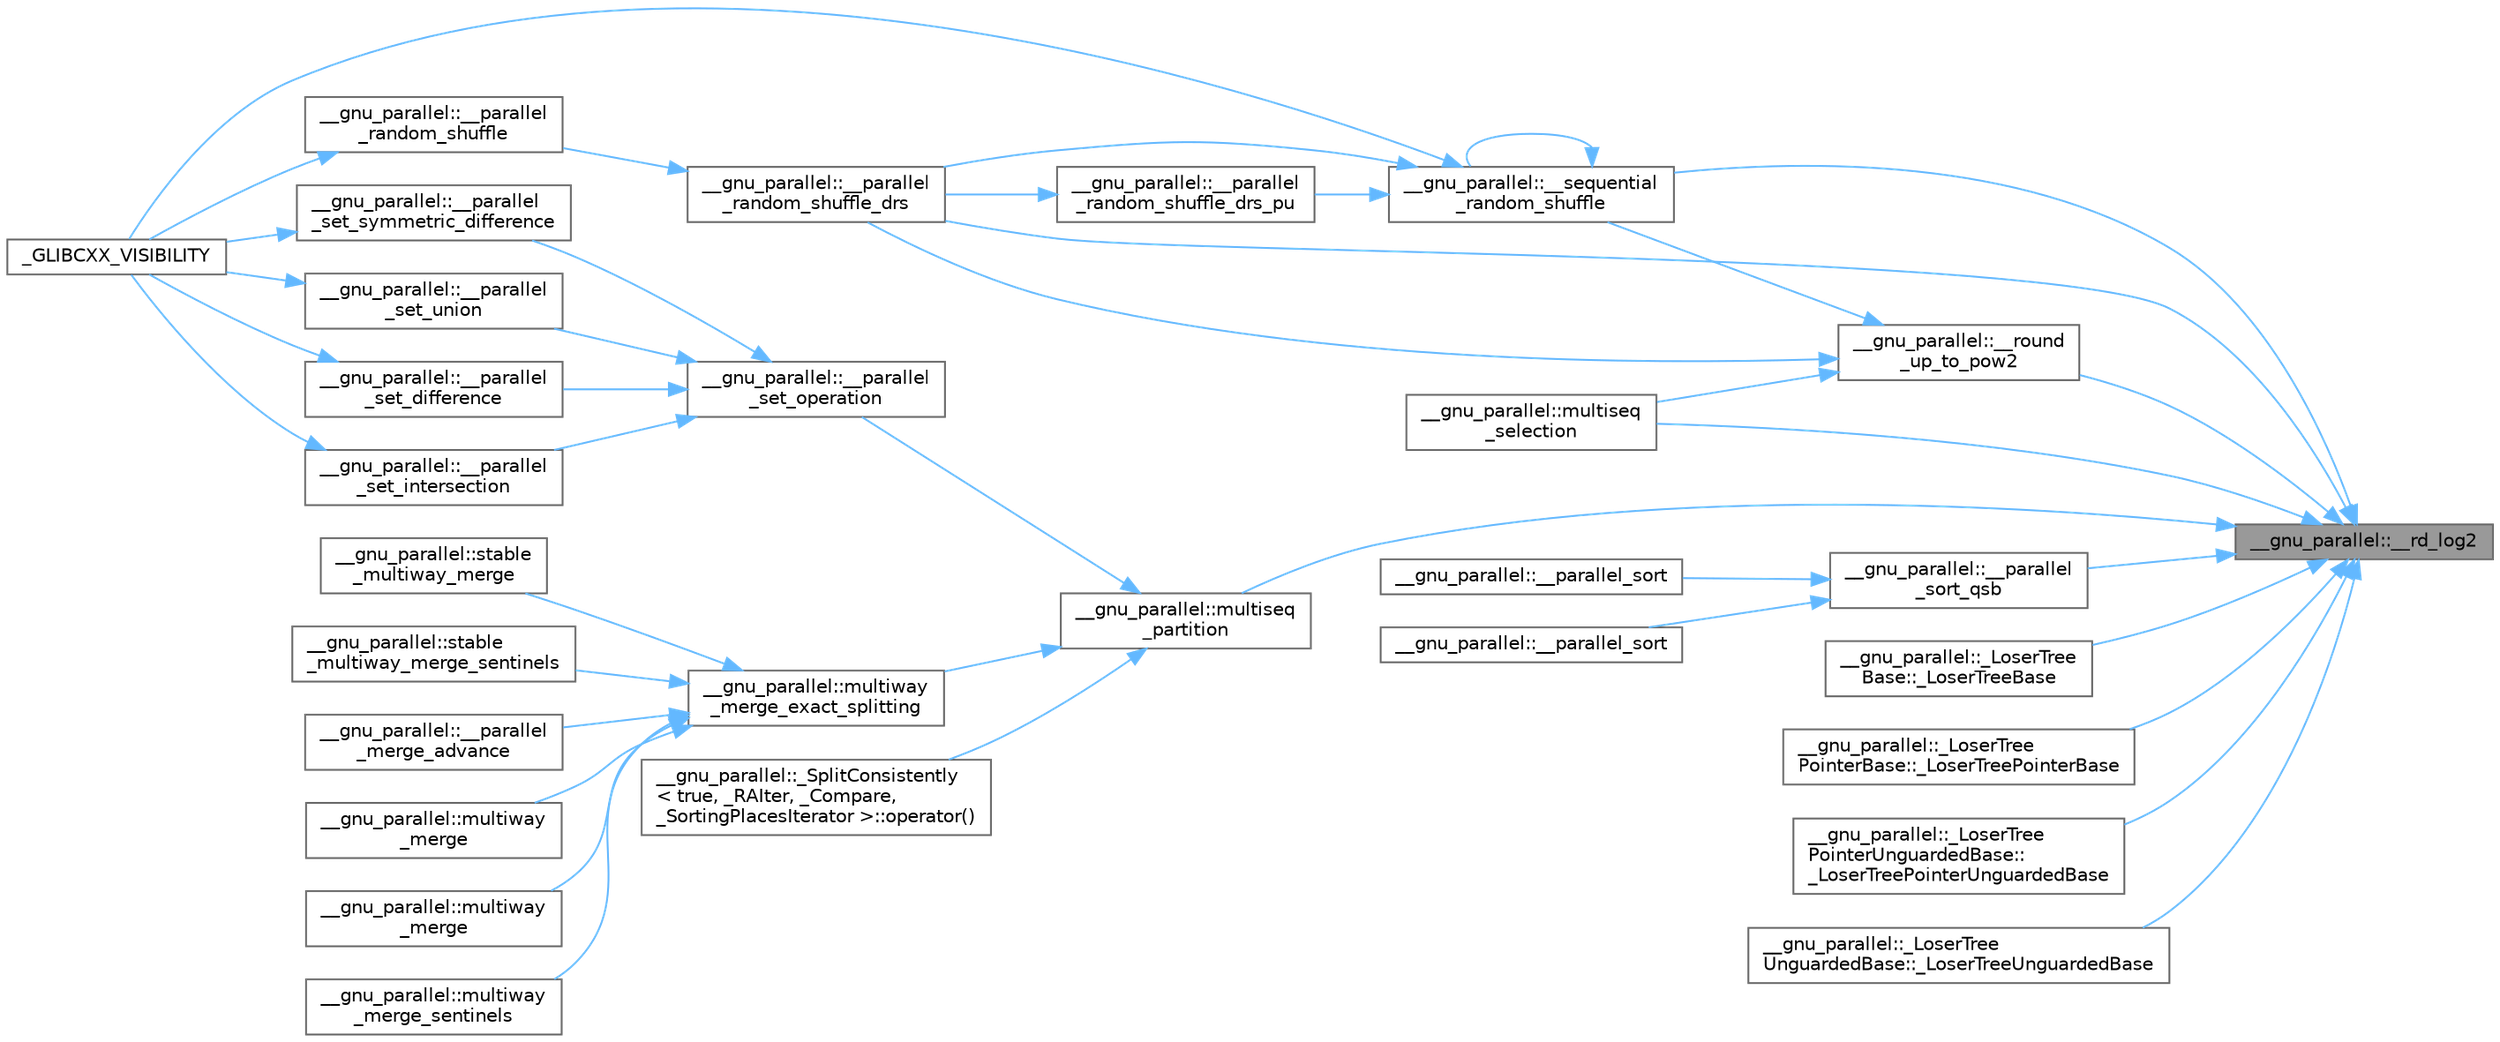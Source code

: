 digraph "__gnu_parallel::__rd_log2"
{
 // LATEX_PDF_SIZE
  bgcolor="transparent";
  edge [fontname=Helvetica,fontsize=10,labelfontname=Helvetica,labelfontsize=10];
  node [fontname=Helvetica,fontsize=10,shape=box,height=0.2,width=0.4];
  rankdir="RL";
  Node1 [id="Node000001",label="__gnu_parallel::__rd_log2",height=0.2,width=0.4,color="gray40", fillcolor="grey60", style="filled", fontcolor="black",tooltip="Calculates the rounded-down logarithm of __n for base 2."];
  Node1 -> Node2 [id="edge40_Node000001_Node000002",dir="back",color="steelblue1",style="solid",tooltip=" "];
  Node2 [id="Node000002",label="__gnu_parallel::__parallel\l_random_shuffle_drs",height=0.2,width=0.4,color="grey40", fillcolor="white", style="filled",URL="$namespace____gnu__parallel.html#a9152bade9629217427f065780bc3f4c2",tooltip="Main parallel random shuffle step."];
  Node2 -> Node3 [id="edge41_Node000002_Node000003",dir="back",color="steelblue1",style="solid",tooltip=" "];
  Node3 [id="Node000003",label="__gnu_parallel::__parallel\l_random_shuffle",height=0.2,width=0.4,color="grey40", fillcolor="white", style="filled",URL="$namespace____gnu__parallel.html#a6e78b59cb50c8e14ebf6990016af7342",tooltip="Parallel random public call."];
  Node3 -> Node4 [id="edge42_Node000003_Node000004",dir="back",color="steelblue1",style="solid",tooltip=" "];
  Node4 [id="Node000004",label="_GLIBCXX_VISIBILITY",height=0.2,width=0.4,color="grey40", fillcolor="white", style="filled",URL="$_classes_2lib_2include_2c_09_09_2parallel_2algo_8h.html#a544d74b2d5d0dd2197f5fd6f02691de0",tooltip=" "];
  Node1 -> Node5 [id="edge43_Node000001_Node000005",dir="back",color="steelblue1",style="solid",tooltip=" "];
  Node5 [id="Node000005",label="__gnu_parallel::__parallel\l_sort_qsb",height=0.2,width=0.4,color="grey40", fillcolor="white", style="filled",URL="$namespace____gnu__parallel.html#a4093dd098b32542e3d3f43ebd4c6f940",tooltip="Top-level quicksort routine."];
  Node5 -> Node6 [id="edge44_Node000005_Node000006",dir="back",color="steelblue1",style="solid",tooltip=" "];
  Node6 [id="Node000006",label="__gnu_parallel::__parallel_sort",height=0.2,width=0.4,color="grey40", fillcolor="white", style="filled",URL="$namespace____gnu__parallel.html#a000f037b08d237d140dd6144a11fb73f",tooltip="Choose balanced quicksort for parallel sorting."];
  Node5 -> Node7 [id="edge45_Node000005_Node000007",dir="back",color="steelblue1",style="solid",tooltip=" "];
  Node7 [id="Node000007",label="__gnu_parallel::__parallel_sort",height=0.2,width=0.4,color="grey40", fillcolor="white", style="filled",URL="$namespace____gnu__parallel.html#aa47b469dd82347dd63c3996eda2e237b",tooltip="Choose a parallel sorting algorithm."];
  Node1 -> Node8 [id="edge46_Node000001_Node000008",dir="back",color="steelblue1",style="solid",tooltip=" "];
  Node8 [id="Node000008",label="__gnu_parallel::__round\l_up_to_pow2",height=0.2,width=0.4,color="grey40", fillcolor="white", style="filled",URL="$namespace____gnu__parallel.html#a9105a85041ac81dba62d60dc669ec169",tooltip="Round up to the next greater power of 2."];
  Node8 -> Node2 [id="edge47_Node000008_Node000002",dir="back",color="steelblue1",style="solid",tooltip=" "];
  Node8 -> Node9 [id="edge48_Node000008_Node000009",dir="back",color="steelblue1",style="solid",tooltip=" "];
  Node9 [id="Node000009",label="__gnu_parallel::__sequential\l_random_shuffle",height=0.2,width=0.4,color="grey40", fillcolor="white", style="filled",URL="$namespace____gnu__parallel.html#aa9ee237cbbdd03ed217714a05e5a8868",tooltip="Sequential cache-efficient random shuffle."];
  Node9 -> Node2 [id="edge49_Node000009_Node000002",dir="back",color="steelblue1",style="solid",tooltip=" "];
  Node9 -> Node10 [id="edge50_Node000009_Node000010",dir="back",color="steelblue1",style="solid",tooltip=" "];
  Node10 [id="Node000010",label="__gnu_parallel::__parallel\l_random_shuffle_drs_pu",height=0.2,width=0.4,color="grey40", fillcolor="white", style="filled",URL="$namespace____gnu__parallel.html#ab52b56076dd965bea099a7187e621d0b",tooltip="Random shuffle code executed by each thread."];
  Node10 -> Node2 [id="edge51_Node000010_Node000002",dir="back",color="steelblue1",style="solid",tooltip=" "];
  Node9 -> Node9 [id="edge52_Node000009_Node000009",dir="back",color="steelblue1",style="solid",tooltip=" "];
  Node9 -> Node4 [id="edge53_Node000009_Node000004",dir="back",color="steelblue1",style="solid",tooltip=" "];
  Node8 -> Node11 [id="edge54_Node000008_Node000011",dir="back",color="steelblue1",style="solid",tooltip=" "];
  Node11 [id="Node000011",label="__gnu_parallel::multiseq\l_selection",height=0.2,width=0.4,color="grey40", fillcolor="white", style="filled",URL="$namespace____gnu__parallel.html#a68f665a2f83172d9e12b8332ce573d5d",tooltip="Selects the element at a certain global __rank from several sorted sequences."];
  Node1 -> Node9 [id="edge55_Node000001_Node000009",dir="back",color="steelblue1",style="solid",tooltip=" "];
  Node1 -> Node12 [id="edge56_Node000001_Node000012",dir="back",color="steelblue1",style="solid",tooltip=" "];
  Node12 [id="Node000012",label="__gnu_parallel::_LoserTree\lBase::_LoserTreeBase",height=0.2,width=0.4,color="grey40", fillcolor="white", style="filled",URL="$class____gnu__parallel_1_1___loser_tree_base.html#acae75ac10b89e74fcabfd598399280e8",tooltip="The constructor."];
  Node1 -> Node13 [id="edge57_Node000001_Node000013",dir="back",color="steelblue1",style="solid",tooltip=" "];
  Node13 [id="Node000013",label="__gnu_parallel::_LoserTree\lPointerBase::_LoserTreePointerBase",height=0.2,width=0.4,color="grey40", fillcolor="white", style="filled",URL="$class____gnu__parallel_1_1___loser_tree_pointer_base.html#adda3967a27c125af50e14f1604ca9b85",tooltip=" "];
  Node1 -> Node14 [id="edge58_Node000001_Node000014",dir="back",color="steelblue1",style="solid",tooltip=" "];
  Node14 [id="Node000014",label="__gnu_parallel::_LoserTree\lPointerUnguardedBase::\l_LoserTreePointerUnguardedBase",height=0.2,width=0.4,color="grey40", fillcolor="white", style="filled",URL="$class____gnu__parallel_1_1___loser_tree_pointer_unguarded_base.html#ac1dcbcf7cdb2ea4fb754f12ba1296230",tooltip=" "];
  Node1 -> Node15 [id="edge59_Node000001_Node000015",dir="back",color="steelblue1",style="solid",tooltip=" "];
  Node15 [id="Node000015",label="__gnu_parallel::_LoserTree\lUnguardedBase::_LoserTreeUnguardedBase",height=0.2,width=0.4,color="grey40", fillcolor="white", style="filled",URL="$class____gnu__parallel_1_1___loser_tree_unguarded_base.html#a9185293a6984edadb224190bfcbcc8dc",tooltip=" "];
  Node1 -> Node16 [id="edge60_Node000001_Node000016",dir="back",color="steelblue1",style="solid",tooltip=" "];
  Node16 [id="Node000016",label="__gnu_parallel::multiseq\l_partition",height=0.2,width=0.4,color="grey40", fillcolor="white", style="filled",URL="$namespace____gnu__parallel.html#ade1f4c5da0794c4f1a09465d4aee6c1d",tooltip="Splits several sorted sequences at a certain global __rank, resulting in a splitting point for each s..."];
  Node16 -> Node17 [id="edge61_Node000016_Node000017",dir="back",color="steelblue1",style="solid",tooltip=" "];
  Node17 [id="Node000017",label="__gnu_parallel::__parallel\l_set_operation",height=0.2,width=0.4,color="grey40", fillcolor="white", style="filled",URL="$namespace____gnu__parallel.html#ad6dc994e2f7245b108300cc529ee7410",tooltip=" "];
  Node17 -> Node18 [id="edge62_Node000017_Node000018",dir="back",color="steelblue1",style="solid",tooltip=" "];
  Node18 [id="Node000018",label="__gnu_parallel::__parallel\l_set_difference",height=0.2,width=0.4,color="grey40", fillcolor="white", style="filled",URL="$namespace____gnu__parallel.html#abb75bc882413dc8cba7fce93c5eaaaf0",tooltip=" "];
  Node18 -> Node4 [id="edge63_Node000018_Node000004",dir="back",color="steelblue1",style="solid",tooltip=" "];
  Node17 -> Node19 [id="edge64_Node000017_Node000019",dir="back",color="steelblue1",style="solid",tooltip=" "];
  Node19 [id="Node000019",label="__gnu_parallel::__parallel\l_set_intersection",height=0.2,width=0.4,color="grey40", fillcolor="white", style="filled",URL="$namespace____gnu__parallel.html#aa2d25a01058104978680d0b5d934b54f",tooltip=" "];
  Node19 -> Node4 [id="edge65_Node000019_Node000004",dir="back",color="steelblue1",style="solid",tooltip=" "];
  Node17 -> Node20 [id="edge66_Node000017_Node000020",dir="back",color="steelblue1",style="solid",tooltip=" "];
  Node20 [id="Node000020",label="__gnu_parallel::__parallel\l_set_symmetric_difference",height=0.2,width=0.4,color="grey40", fillcolor="white", style="filled",URL="$namespace____gnu__parallel.html#a567012d512340614386402b7e3234ec6",tooltip=" "];
  Node20 -> Node4 [id="edge67_Node000020_Node000004",dir="back",color="steelblue1",style="solid",tooltip=" "];
  Node17 -> Node21 [id="edge68_Node000017_Node000021",dir="back",color="steelblue1",style="solid",tooltip=" "];
  Node21 [id="Node000021",label="__gnu_parallel::__parallel\l_set_union",height=0.2,width=0.4,color="grey40", fillcolor="white", style="filled",URL="$namespace____gnu__parallel.html#a56bac3b8498aadcd3ce073422f0b9822",tooltip=" "];
  Node21 -> Node4 [id="edge69_Node000021_Node000004",dir="back",color="steelblue1",style="solid",tooltip=" "];
  Node16 -> Node22 [id="edge70_Node000016_Node000022",dir="back",color="steelblue1",style="solid",tooltip=" "];
  Node22 [id="Node000022",label="__gnu_parallel::multiway\l_merge_exact_splitting",height=0.2,width=0.4,color="grey40", fillcolor="white", style="filled",URL="$namespace____gnu__parallel.html#a567621588e461a8759651e29cd964ab9",tooltip="Exact splitting for parallel multiway-merge routine."];
  Node22 -> Node23 [id="edge71_Node000022_Node000023",dir="back",color="steelblue1",style="solid",tooltip=" "];
  Node23 [id="Node000023",label="__gnu_parallel::__parallel\l_merge_advance",height=0.2,width=0.4,color="grey40", fillcolor="white", style="filled",URL="$namespace____gnu__parallel.html#ac4196b48ff7ecf5ca0f8f2cdee8681c5",tooltip="Parallel merge routine being able to merge only the __max_length smallest elements."];
  Node22 -> Node24 [id="edge72_Node000022_Node000024",dir="back",color="steelblue1",style="solid",tooltip=" "];
  Node24 [id="Node000024",label="__gnu_parallel::multiway\l_merge",height=0.2,width=0.4,color="grey40", fillcolor="white", style="filled",URL="$namespace____gnu__parallel.html#ac25efc956562ab237b7b6cb733060c6a",tooltip=" "];
  Node22 -> Node25 [id="edge73_Node000022_Node000025",dir="back",color="steelblue1",style="solid",tooltip=" "];
  Node25 [id="Node000025",label="__gnu_parallel::multiway\l_merge",height=0.2,width=0.4,color="grey40", fillcolor="white", style="filled",URL="$namespace____gnu__parallel.html#a8c908c501ec9005517a88a3004ff6a75",tooltip=" "];
  Node22 -> Node26 [id="edge74_Node000022_Node000026",dir="back",color="steelblue1",style="solid",tooltip=" "];
  Node26 [id="Node000026",label="__gnu_parallel::multiway\l_merge_sentinels",height=0.2,width=0.4,color="grey40", fillcolor="white", style="filled",URL="$namespace____gnu__parallel.html#a5228d191a298cdaa42baacdfc821cc12",tooltip=" "];
  Node22 -> Node27 [id="edge75_Node000022_Node000027",dir="back",color="steelblue1",style="solid",tooltip=" "];
  Node27 [id="Node000027",label="__gnu_parallel::stable\l_multiway_merge",height=0.2,width=0.4,color="grey40", fillcolor="white", style="filled",URL="$namespace____gnu__parallel.html#aeb955a1aae5a2ad2e59e5f990625c678",tooltip=" "];
  Node22 -> Node28 [id="edge76_Node000022_Node000028",dir="back",color="steelblue1",style="solid",tooltip=" "];
  Node28 [id="Node000028",label="__gnu_parallel::stable\l_multiway_merge_sentinels",height=0.2,width=0.4,color="grey40", fillcolor="white", style="filled",URL="$namespace____gnu__parallel.html#ab4bef8eb5bc6bb03b812eb3246e02de4",tooltip=" "];
  Node16 -> Node29 [id="edge77_Node000016_Node000029",dir="back",color="steelblue1",style="solid",tooltip=" "];
  Node29 [id="Node000029",label="__gnu_parallel::_SplitConsistently\l\< true, _RAIter, _Compare, \l_SortingPlacesIterator \>::operator()",height=0.2,width=0.4,color="grey40", fillcolor="white", style="filled",URL="$struct____gnu__parallel_1_1___split_consistently_3_01true_00_01___r_a_iter_00_01___compare_00_01___sorting_places_iterator_01_4.html#ac4ff1ecd7f975541e8eb6135f922bacd",tooltip=" "];
  Node1 -> Node11 [id="edge78_Node000001_Node000011",dir="back",color="steelblue1",style="solid",tooltip=" "];
}
